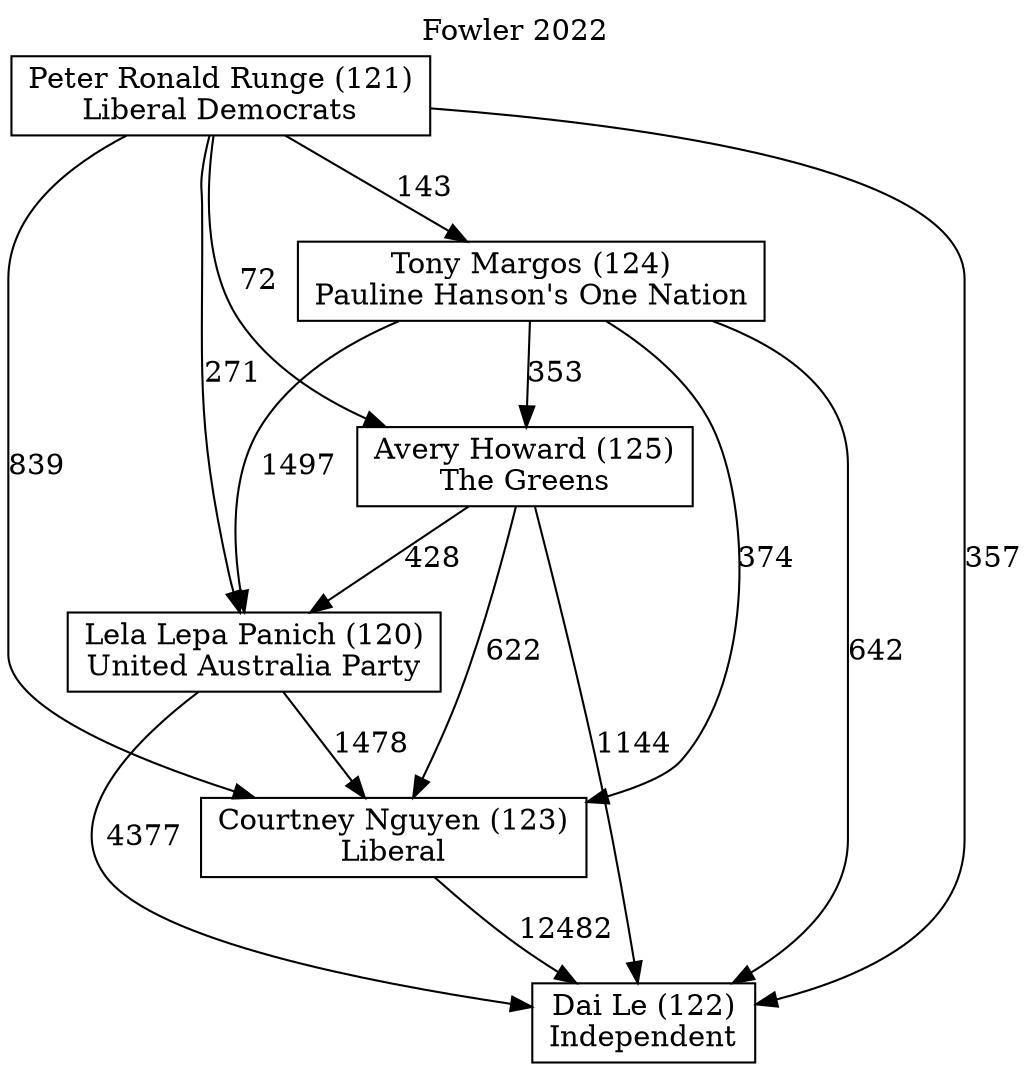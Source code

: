 // House preference flow
digraph "Dai Le (122)_Fowler_2022" {
	graph [label="Fowler 2022" labelloc=t mclimit=10]
	node [shape=box]
	"Tony Margos (124)" [label="Tony Margos (124)
Pauline Hanson's One Nation"]
	"Dai Le (122)" [label="Dai Le (122)
Independent"]
	"Courtney Nguyen (123)" [label="Courtney Nguyen (123)
Liberal"]
	"Avery Howard (125)" [label="Avery Howard (125)
The Greens"]
	"Peter Ronald Runge (121)" [label="Peter Ronald Runge (121)
Liberal Democrats"]
	"Lela Lepa Panich (120)" [label="Lela Lepa Panich (120)
United Australia Party"]
	"Tony Margos (124)" -> "Courtney Nguyen (123)" [label=374]
	"Tony Margos (124)" -> "Dai Le (122)" [label=642]
	"Avery Howard (125)" -> "Courtney Nguyen (123)" [label=622]
	"Tony Margos (124)" -> "Avery Howard (125)" [label=353]
	"Peter Ronald Runge (121)" -> "Courtney Nguyen (123)" [label=839]
	"Lela Lepa Panich (120)" -> "Courtney Nguyen (123)" [label=1478]
	"Lela Lepa Panich (120)" -> "Dai Le (122)" [label=4377]
	"Tony Margos (124)" -> "Lela Lepa Panich (120)" [label=1497]
	"Peter Ronald Runge (121)" -> "Avery Howard (125)" [label=72]
	"Peter Ronald Runge (121)" -> "Lela Lepa Panich (120)" [label=271]
	"Courtney Nguyen (123)" -> "Dai Le (122)" [label=12482]
	"Avery Howard (125)" -> "Lela Lepa Panich (120)" [label=428]
	"Peter Ronald Runge (121)" -> "Tony Margos (124)" [label=143]
	"Peter Ronald Runge (121)" -> "Dai Le (122)" [label=357]
	"Avery Howard (125)" -> "Dai Le (122)" [label=1144]
}
